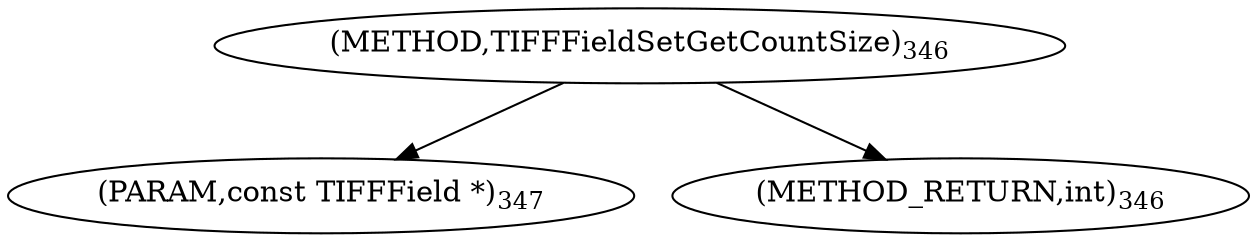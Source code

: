 digraph "TIFFFieldSetGetCountSize" {  
"8463" [label = <(METHOD,TIFFFieldSetGetCountSize)<SUB>346</SUB>> ]
"8464" [label = <(PARAM,const TIFFField *)<SUB>347</SUB>> ]
"8465" [label = <(METHOD_RETURN,int)<SUB>346</SUB>> ]
  "8463" -> "8464" 
  "8463" -> "8465" 
}
